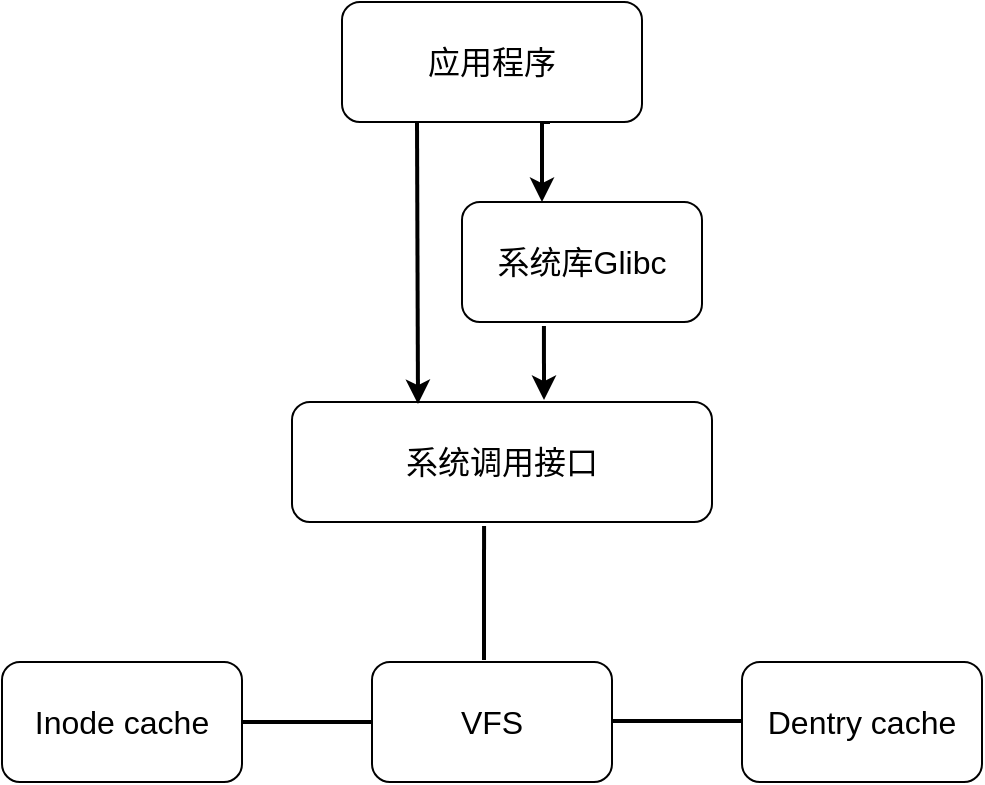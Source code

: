 <mxfile version="13.6.9" type="github">
  <diagram id="ook9Db0-evyYNzVYjQom" name="Page-1">
    <mxGraphModel dx="1422" dy="794" grid="1" gridSize="10" guides="1" tooltips="1" connect="1" arrows="1" fold="1" page="1" pageScale="1" pageWidth="827" pageHeight="1169" math="0" shadow="0">
      <root>
        <mxCell id="0" />
        <mxCell id="1" parent="0" />
        <mxCell id="jdIevu10ISh2WPGB3EqM-3" value="" style="edgeStyle=orthogonalEdgeStyle;rounded=0;orthogonalLoop=1;jettySize=auto;html=1;strokeWidth=2;" edge="1" parent="1" target="jdIevu10ISh2WPGB3EqM-2">
          <mxGeometry relative="1" as="geometry">
            <mxPoint x="354" y="170" as="sourcePoint" />
            <Array as="points">
              <mxPoint x="350" y="170" />
            </Array>
          </mxGeometry>
        </mxCell>
        <mxCell id="jdIevu10ISh2WPGB3EqM-1" value="&lt;font style=&quot;font-size: 16px&quot;&gt;应用程序&lt;/font&gt;" style="rounded=1;whiteSpace=wrap;html=1;" vertex="1" parent="1">
          <mxGeometry x="250" y="110" width="150" height="60" as="geometry" />
        </mxCell>
        <mxCell id="jdIevu10ISh2WPGB3EqM-2" value="&lt;font style=&quot;font-size: 16px&quot;&gt;系统库Glibc&lt;/font&gt;" style="whiteSpace=wrap;html=1;rounded=1;" vertex="1" parent="1">
          <mxGeometry x="310" y="210" width="120" height="60" as="geometry" />
        </mxCell>
        <mxCell id="jdIevu10ISh2WPGB3EqM-4" value="&lt;font style=&quot;font-size: 16px&quot;&gt;系统调用接口&lt;/font&gt;" style="whiteSpace=wrap;html=1;rounded=1;" vertex="1" parent="1">
          <mxGeometry x="225" y="310" width="210" height="60" as="geometry" />
        </mxCell>
        <mxCell id="jdIevu10ISh2WPGB3EqM-7" value="" style="endArrow=classic;html=1;exitX=0.25;exitY=1;exitDx=0;exitDy=0;entryX=0.3;entryY=0.017;entryDx=0;entryDy=0;entryPerimeter=0;strokeWidth=2;" edge="1" parent="1" source="jdIevu10ISh2WPGB3EqM-1" target="jdIevu10ISh2WPGB3EqM-4">
          <mxGeometry width="50" height="50" relative="1" as="geometry">
            <mxPoint x="390" y="430" as="sourcePoint" />
            <mxPoint x="440" y="380" as="targetPoint" />
          </mxGeometry>
        </mxCell>
        <mxCell id="jdIevu10ISh2WPGB3EqM-8" value="" style="endArrow=classic;html=1;exitX=0.308;exitY=1.033;exitDx=0;exitDy=0;exitPerimeter=0;entryX=0.581;entryY=-0.017;entryDx=0;entryDy=0;entryPerimeter=0;strokeWidth=2;" edge="1" parent="1">
          <mxGeometry width="50" height="50" relative="1" as="geometry">
            <mxPoint x="350.96" y="271.98" as="sourcePoint" />
            <mxPoint x="351.01" y="308.98" as="targetPoint" />
          </mxGeometry>
        </mxCell>
        <mxCell id="jdIevu10ISh2WPGB3EqM-11" value="" style="endArrow=none;html=1;strokeWidth=2;entryX=0.462;entryY=1.05;entryDx=0;entryDy=0;entryPerimeter=0;" edge="1" parent="1">
          <mxGeometry width="50" height="50" relative="1" as="geometry">
            <mxPoint x="321" y="439" as="sourcePoint" />
            <mxPoint x="321.02" y="372" as="targetPoint" />
          </mxGeometry>
        </mxCell>
        <mxCell id="jdIevu10ISh2WPGB3EqM-12" value="&lt;font style=&quot;font-size: 16px&quot;&gt;VFS&lt;/font&gt;" style="rounded=1;whiteSpace=wrap;html=1;" vertex="1" parent="1">
          <mxGeometry x="265" y="440" width="120" height="60" as="geometry" />
        </mxCell>
        <mxCell id="jdIevu10ISh2WPGB3EqM-13" value="" style="endArrow=none;html=1;strokeWidth=2;entryX=0;entryY=0.5;entryDx=0;entryDy=0;" edge="1" parent="1" target="jdIevu10ISh2WPGB3EqM-12">
          <mxGeometry width="50" height="50" relative="1" as="geometry">
            <mxPoint x="200" y="470" as="sourcePoint" />
            <mxPoint x="250" y="460" as="targetPoint" />
          </mxGeometry>
        </mxCell>
        <mxCell id="jdIevu10ISh2WPGB3EqM-14" value="&lt;span style=&quot;font-size: 16px&quot;&gt;Inode cache&lt;br&gt;&lt;/span&gt;" style="rounded=1;whiteSpace=wrap;html=1;" vertex="1" parent="1">
          <mxGeometry x="80" y="440" width="120" height="60" as="geometry" />
        </mxCell>
        <mxCell id="jdIevu10ISh2WPGB3EqM-15" value="&lt;span style=&quot;font-size: 16px&quot;&gt;Dentry cache&lt;br&gt;&lt;/span&gt;" style="rounded=1;whiteSpace=wrap;html=1;" vertex="1" parent="1">
          <mxGeometry x="450" y="440" width="120" height="60" as="geometry" />
        </mxCell>
        <mxCell id="jdIevu10ISh2WPGB3EqM-17" value="" style="endArrow=none;html=1;strokeWidth=2;entryX=0;entryY=0.5;entryDx=0;entryDy=0;" edge="1" parent="1">
          <mxGeometry width="50" height="50" relative="1" as="geometry">
            <mxPoint x="385" y="469.5" as="sourcePoint" />
            <mxPoint x="450" y="469.5" as="targetPoint" />
          </mxGeometry>
        </mxCell>
      </root>
    </mxGraphModel>
  </diagram>
</mxfile>
